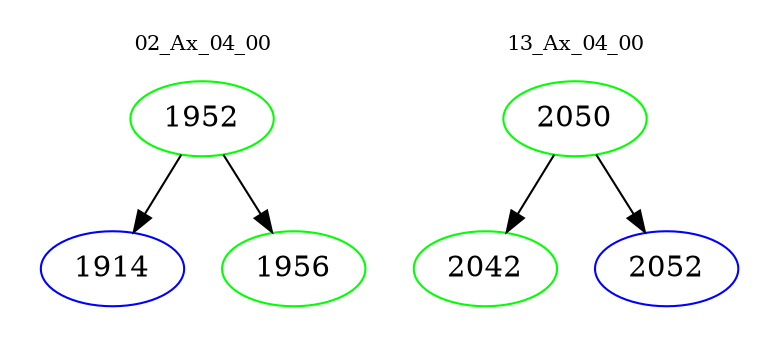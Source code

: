 digraph{
subgraph cluster_0 {
color = white
label = "02_Ax_04_00";
fontsize=10;
T0_1952 [label="1952", color="green"]
T0_1952 -> T0_1914 [color="black"]
T0_1914 [label="1914", color="blue"]
T0_1952 -> T0_1956 [color="black"]
T0_1956 [label="1956", color="green"]
}
subgraph cluster_1 {
color = white
label = "13_Ax_04_00";
fontsize=10;
T1_2050 [label="2050", color="green"]
T1_2050 -> T1_2042 [color="black"]
T1_2042 [label="2042", color="green"]
T1_2050 -> T1_2052 [color="black"]
T1_2052 [label="2052", color="blue"]
}
}
